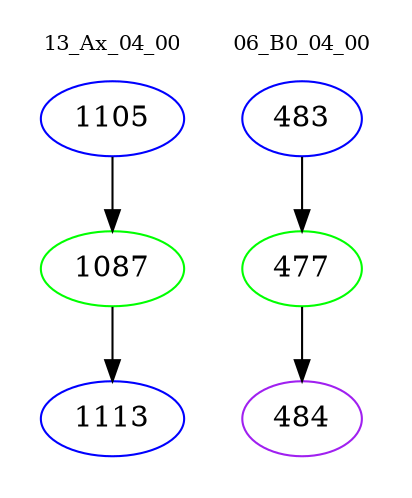 digraph{
subgraph cluster_0 {
color = white
label = "13_Ax_04_00";
fontsize=10;
T0_1105 [label="1105", color="blue"]
T0_1105 -> T0_1087 [color="black"]
T0_1087 [label="1087", color="green"]
T0_1087 -> T0_1113 [color="black"]
T0_1113 [label="1113", color="blue"]
}
subgraph cluster_1 {
color = white
label = "06_B0_04_00";
fontsize=10;
T1_483 [label="483", color="blue"]
T1_483 -> T1_477 [color="black"]
T1_477 [label="477", color="green"]
T1_477 -> T1_484 [color="black"]
T1_484 [label="484", color="purple"]
}
}
